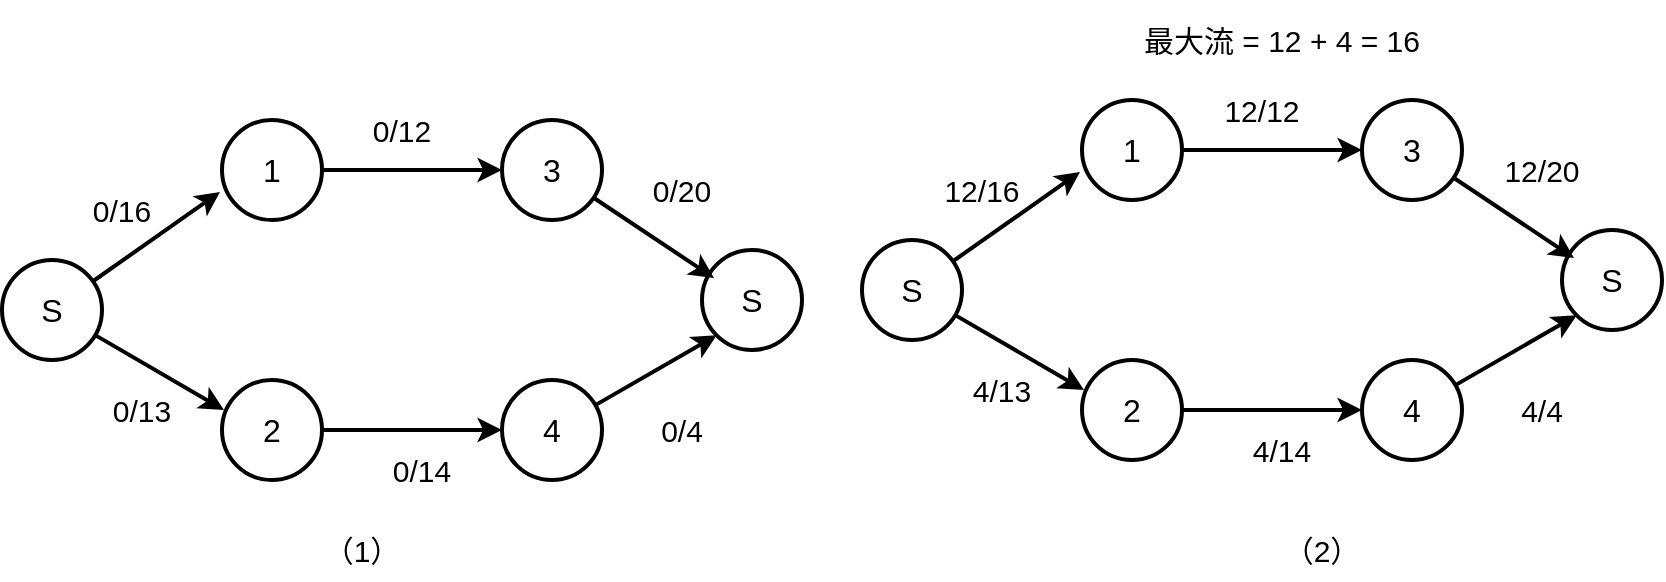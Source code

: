 <mxfile version="26.0.16">
  <diagram name="第 1 页" id="S_DOHxgkvTicNY2r4Wlw">
    <mxGraphModel dx="1434" dy="827" grid="1" gridSize="10" guides="1" tooltips="1" connect="1" arrows="1" fold="1" page="1" pageScale="1" pageWidth="900" pageHeight="300" math="0" shadow="0">
      <root>
        <mxCell id="0" />
        <mxCell id="1" parent="0" />
        <mxCell id="Ve9kSnBsCGdqvAtj8gR6-6" style="edgeStyle=orthogonalEdgeStyle;rounded=0;orthogonalLoop=1;jettySize=auto;html=1;strokeWidth=2;" edge="1" parent="1" source="Ve9kSnBsCGdqvAtj8gR6-1" target="Ve9kSnBsCGdqvAtj8gR6-4">
          <mxGeometry relative="1" as="geometry" />
        </mxCell>
        <mxCell id="Ve9kSnBsCGdqvAtj8gR6-1" value="1" style="ellipse;whiteSpace=wrap;html=1;aspect=fixed;strokeWidth=2;fontSize=16;" vertex="1" parent="1">
          <mxGeometry x="150" y="60" width="50" height="50" as="geometry" />
        </mxCell>
        <mxCell id="Ve9kSnBsCGdqvAtj8gR6-2" value="S" style="ellipse;whiteSpace=wrap;html=1;aspect=fixed;strokeWidth=2;fontSize=16;" vertex="1" parent="1">
          <mxGeometry x="40" y="130" width="50" height="50" as="geometry" />
        </mxCell>
        <mxCell id="Ve9kSnBsCGdqvAtj8gR6-10" style="edgeStyle=orthogonalEdgeStyle;rounded=0;orthogonalLoop=1;jettySize=auto;html=1;entryX=0;entryY=0.5;entryDx=0;entryDy=0;strokeWidth=2;" edge="1" parent="1" source="Ve9kSnBsCGdqvAtj8gR6-3" target="Ve9kSnBsCGdqvAtj8gR6-5">
          <mxGeometry relative="1" as="geometry" />
        </mxCell>
        <mxCell id="Ve9kSnBsCGdqvAtj8gR6-3" value="2" style="ellipse;whiteSpace=wrap;html=1;aspect=fixed;strokeWidth=2;fontSize=16;" vertex="1" parent="1">
          <mxGeometry x="150" y="190" width="50" height="50" as="geometry" />
        </mxCell>
        <mxCell id="Ve9kSnBsCGdqvAtj8gR6-4" value="3" style="ellipse;whiteSpace=wrap;html=1;aspect=fixed;strokeWidth=2;fontSize=16;" vertex="1" parent="1">
          <mxGeometry x="290" y="60" width="50" height="50" as="geometry" />
        </mxCell>
        <mxCell id="Ve9kSnBsCGdqvAtj8gR6-44" style="rounded=0;orthogonalLoop=1;jettySize=auto;html=1;entryX=0;entryY=1;entryDx=0;entryDy=0;strokeWidth=2;" edge="1" parent="1" source="Ve9kSnBsCGdqvAtj8gR6-5" target="Ve9kSnBsCGdqvAtj8gR6-42">
          <mxGeometry relative="1" as="geometry" />
        </mxCell>
        <mxCell id="Ve9kSnBsCGdqvAtj8gR6-5" value="4" style="ellipse;whiteSpace=wrap;html=1;aspect=fixed;strokeWidth=2;fontSize=16;" vertex="1" parent="1">
          <mxGeometry x="290" y="190" width="50" height="50" as="geometry" />
        </mxCell>
        <mxCell id="Ve9kSnBsCGdqvAtj8gR6-11" style="rounded=0;orthogonalLoop=1;jettySize=auto;html=1;entryX=-0.02;entryY=0.72;entryDx=0;entryDy=0;entryPerimeter=0;strokeWidth=2;" edge="1" parent="1" source="Ve9kSnBsCGdqvAtj8gR6-2" target="Ve9kSnBsCGdqvAtj8gR6-1">
          <mxGeometry relative="1" as="geometry" />
        </mxCell>
        <mxCell id="Ve9kSnBsCGdqvAtj8gR6-12" style="rounded=0;orthogonalLoop=1;jettySize=auto;html=1;entryX=0.02;entryY=0.3;entryDx=0;entryDy=0;entryPerimeter=0;strokeWidth=2;" edge="1" parent="1" source="Ve9kSnBsCGdqvAtj8gR6-2" target="Ve9kSnBsCGdqvAtj8gR6-3">
          <mxGeometry relative="1" as="geometry" />
        </mxCell>
        <mxCell id="Ve9kSnBsCGdqvAtj8gR6-13" value="0/16" style="text;strokeColor=none;align=center;fillColor=none;html=1;verticalAlign=middle;whiteSpace=wrap;rounded=0;spacing=4;fontSize=15;" vertex="1" parent="1">
          <mxGeometry x="70" y="90" width="60" height="30" as="geometry" />
        </mxCell>
        <mxCell id="Ve9kSnBsCGdqvAtj8gR6-16" value="0/12" style="text;strokeColor=none;align=center;fillColor=none;html=1;verticalAlign=middle;whiteSpace=wrap;rounded=0;spacing=4;fontSize=15;" vertex="1" parent="1">
          <mxGeometry x="210" y="50" width="60" height="30" as="geometry" />
        </mxCell>
        <mxCell id="Ve9kSnBsCGdqvAtj8gR6-17" value="0/13" style="text;strokeColor=none;align=center;fillColor=none;html=1;verticalAlign=middle;whiteSpace=wrap;rounded=0;spacing=4;fontSize=15;" vertex="1" parent="1">
          <mxGeometry x="80" y="190" width="60" height="30" as="geometry" />
        </mxCell>
        <mxCell id="Ve9kSnBsCGdqvAtj8gR6-18" value="0/14" style="text;strokeColor=none;align=center;fillColor=none;html=1;verticalAlign=middle;whiteSpace=wrap;rounded=0;spacing=4;fontSize=15;" vertex="1" parent="1">
          <mxGeometry x="220" y="220" width="60" height="30" as="geometry" />
        </mxCell>
        <mxCell id="Ve9kSnBsCGdqvAtj8gR6-20" value="&lt;font style=&quot;font-size: 15px;&quot;&gt;（1）&lt;/font&gt;" style="text;strokeColor=none;align=center;fillColor=none;html=1;verticalAlign=middle;whiteSpace=wrap;rounded=0;" vertex="1" parent="1">
          <mxGeometry x="190" y="260" width="60" height="30" as="geometry" />
        </mxCell>
        <mxCell id="Ve9kSnBsCGdqvAtj8gR6-40" value="&lt;font style=&quot;font-size: 15px;&quot;&gt;（2）&lt;/font&gt;" style="text;strokeColor=none;align=center;fillColor=none;html=1;verticalAlign=middle;whiteSpace=wrap;rounded=0;" vertex="1" parent="1">
          <mxGeometry x="670" y="260" width="60" height="30" as="geometry" />
        </mxCell>
        <mxCell id="Ve9kSnBsCGdqvAtj8gR6-42" value="S" style="ellipse;whiteSpace=wrap;html=1;aspect=fixed;strokeWidth=2;fontSize=16;" vertex="1" parent="1">
          <mxGeometry x="390" y="125" width="50" height="50" as="geometry" />
        </mxCell>
        <mxCell id="Ve9kSnBsCGdqvAtj8gR6-43" style="rounded=0;orthogonalLoop=1;jettySize=auto;html=1;entryX=0.12;entryY=0.28;entryDx=0;entryDy=0;entryPerimeter=0;strokeWidth=2;" edge="1" parent="1" source="Ve9kSnBsCGdqvAtj8gR6-4" target="Ve9kSnBsCGdqvAtj8gR6-42">
          <mxGeometry relative="1" as="geometry" />
        </mxCell>
        <mxCell id="Ve9kSnBsCGdqvAtj8gR6-45" value="0/20" style="text;strokeColor=none;align=center;fillColor=none;html=1;verticalAlign=middle;whiteSpace=wrap;rounded=0;spacing=4;fontSize=15;" vertex="1" parent="1">
          <mxGeometry x="350" y="80" width="60" height="30" as="geometry" />
        </mxCell>
        <mxCell id="Ve9kSnBsCGdqvAtj8gR6-46" value="0/4" style="text;strokeColor=none;align=center;fillColor=none;html=1;verticalAlign=middle;whiteSpace=wrap;rounded=0;spacing=4;fontSize=15;" vertex="1" parent="1">
          <mxGeometry x="350" y="200" width="60" height="30" as="geometry" />
        </mxCell>
        <mxCell id="Ve9kSnBsCGdqvAtj8gR6-47" style="edgeStyle=orthogonalEdgeStyle;rounded=0;orthogonalLoop=1;jettySize=auto;html=1;strokeWidth=2;" edge="1" parent="1" source="Ve9kSnBsCGdqvAtj8gR6-48" target="Ve9kSnBsCGdqvAtj8gR6-52">
          <mxGeometry relative="1" as="geometry" />
        </mxCell>
        <mxCell id="Ve9kSnBsCGdqvAtj8gR6-48" value="1" style="ellipse;whiteSpace=wrap;html=1;aspect=fixed;strokeWidth=2;fontSize=16;" vertex="1" parent="1">
          <mxGeometry x="580" y="50" width="50" height="50" as="geometry" />
        </mxCell>
        <mxCell id="Ve9kSnBsCGdqvAtj8gR6-49" value="S" style="ellipse;whiteSpace=wrap;html=1;aspect=fixed;strokeWidth=2;fontSize=16;" vertex="1" parent="1">
          <mxGeometry x="470" y="120" width="50" height="50" as="geometry" />
        </mxCell>
        <mxCell id="Ve9kSnBsCGdqvAtj8gR6-50" style="edgeStyle=orthogonalEdgeStyle;rounded=0;orthogonalLoop=1;jettySize=auto;html=1;entryX=0;entryY=0.5;entryDx=0;entryDy=0;strokeWidth=2;" edge="1" parent="1" source="Ve9kSnBsCGdqvAtj8gR6-51" target="Ve9kSnBsCGdqvAtj8gR6-54">
          <mxGeometry relative="1" as="geometry" />
        </mxCell>
        <mxCell id="Ve9kSnBsCGdqvAtj8gR6-51" value="2" style="ellipse;whiteSpace=wrap;html=1;aspect=fixed;strokeWidth=2;fontSize=16;" vertex="1" parent="1">
          <mxGeometry x="580" y="180" width="50" height="50" as="geometry" />
        </mxCell>
        <mxCell id="Ve9kSnBsCGdqvAtj8gR6-52" value="3" style="ellipse;whiteSpace=wrap;html=1;aspect=fixed;strokeWidth=2;fontSize=16;" vertex="1" parent="1">
          <mxGeometry x="720" y="50" width="50" height="50" as="geometry" />
        </mxCell>
        <mxCell id="Ve9kSnBsCGdqvAtj8gR6-53" style="rounded=0;orthogonalLoop=1;jettySize=auto;html=1;entryX=0;entryY=1;entryDx=0;entryDy=0;strokeWidth=2;" edge="1" parent="1" source="Ve9kSnBsCGdqvAtj8gR6-54" target="Ve9kSnBsCGdqvAtj8gR6-61">
          <mxGeometry relative="1" as="geometry" />
        </mxCell>
        <mxCell id="Ve9kSnBsCGdqvAtj8gR6-54" value="4" style="ellipse;whiteSpace=wrap;html=1;aspect=fixed;strokeWidth=2;fontSize=16;" vertex="1" parent="1">
          <mxGeometry x="720" y="180" width="50" height="50" as="geometry" />
        </mxCell>
        <mxCell id="Ve9kSnBsCGdqvAtj8gR6-55" style="rounded=0;orthogonalLoop=1;jettySize=auto;html=1;entryX=-0.02;entryY=0.72;entryDx=0;entryDy=0;entryPerimeter=0;strokeWidth=2;" edge="1" parent="1" source="Ve9kSnBsCGdqvAtj8gR6-49" target="Ve9kSnBsCGdqvAtj8gR6-48">
          <mxGeometry relative="1" as="geometry" />
        </mxCell>
        <mxCell id="Ve9kSnBsCGdqvAtj8gR6-56" style="rounded=0;orthogonalLoop=1;jettySize=auto;html=1;entryX=0.02;entryY=0.3;entryDx=0;entryDy=0;entryPerimeter=0;strokeWidth=2;" edge="1" parent="1" source="Ve9kSnBsCGdqvAtj8gR6-49" target="Ve9kSnBsCGdqvAtj8gR6-51">
          <mxGeometry relative="1" as="geometry" />
        </mxCell>
        <mxCell id="Ve9kSnBsCGdqvAtj8gR6-57" value="12/16" style="text;strokeColor=none;align=center;fillColor=none;html=1;verticalAlign=middle;whiteSpace=wrap;rounded=0;spacing=4;fontSize=15;" vertex="1" parent="1">
          <mxGeometry x="500" y="80" width="60" height="30" as="geometry" />
        </mxCell>
        <mxCell id="Ve9kSnBsCGdqvAtj8gR6-58" value="12/12" style="text;strokeColor=none;align=center;fillColor=none;html=1;verticalAlign=middle;whiteSpace=wrap;rounded=0;spacing=4;fontSize=15;" vertex="1" parent="1">
          <mxGeometry x="640" y="40" width="60" height="30" as="geometry" />
        </mxCell>
        <mxCell id="Ve9kSnBsCGdqvAtj8gR6-59" value="4/13" style="text;strokeColor=none;align=center;fillColor=none;html=1;verticalAlign=middle;whiteSpace=wrap;rounded=0;spacing=4;fontSize=15;" vertex="1" parent="1">
          <mxGeometry x="510" y="180" width="60" height="30" as="geometry" />
        </mxCell>
        <mxCell id="Ve9kSnBsCGdqvAtj8gR6-60" value="4/14" style="text;strokeColor=none;align=center;fillColor=none;html=1;verticalAlign=middle;whiteSpace=wrap;rounded=0;spacing=4;fontSize=15;" vertex="1" parent="1">
          <mxGeometry x="650" y="210" width="60" height="30" as="geometry" />
        </mxCell>
        <mxCell id="Ve9kSnBsCGdqvAtj8gR6-61" value="S" style="ellipse;whiteSpace=wrap;html=1;aspect=fixed;strokeWidth=2;fontSize=16;" vertex="1" parent="1">
          <mxGeometry x="820" y="115" width="50" height="50" as="geometry" />
        </mxCell>
        <mxCell id="Ve9kSnBsCGdqvAtj8gR6-62" style="rounded=0;orthogonalLoop=1;jettySize=auto;html=1;entryX=0.12;entryY=0.28;entryDx=0;entryDy=0;entryPerimeter=0;strokeWidth=2;" edge="1" parent="1" source="Ve9kSnBsCGdqvAtj8gR6-52" target="Ve9kSnBsCGdqvAtj8gR6-61">
          <mxGeometry relative="1" as="geometry" />
        </mxCell>
        <mxCell id="Ve9kSnBsCGdqvAtj8gR6-63" value="12/20" style="text;strokeColor=none;align=center;fillColor=none;html=1;verticalAlign=middle;whiteSpace=wrap;rounded=0;spacing=4;fontSize=15;" vertex="1" parent="1">
          <mxGeometry x="780" y="70" width="60" height="30" as="geometry" />
        </mxCell>
        <mxCell id="Ve9kSnBsCGdqvAtj8gR6-64" value="4/4" style="text;strokeColor=none;align=center;fillColor=none;html=1;verticalAlign=middle;whiteSpace=wrap;rounded=0;spacing=4;fontSize=15;" vertex="1" parent="1">
          <mxGeometry x="780" y="190" width="60" height="30" as="geometry" />
        </mxCell>
        <mxCell id="Ve9kSnBsCGdqvAtj8gR6-65" value="最大流 = 12 + 4 = 16" style="text;strokeColor=none;align=center;fillColor=none;html=1;verticalAlign=middle;whiteSpace=wrap;rounded=0;spacing=4;fontSize=15;" vertex="1" parent="1">
          <mxGeometry x="580" width="200" height="40" as="geometry" />
        </mxCell>
      </root>
    </mxGraphModel>
  </diagram>
</mxfile>
